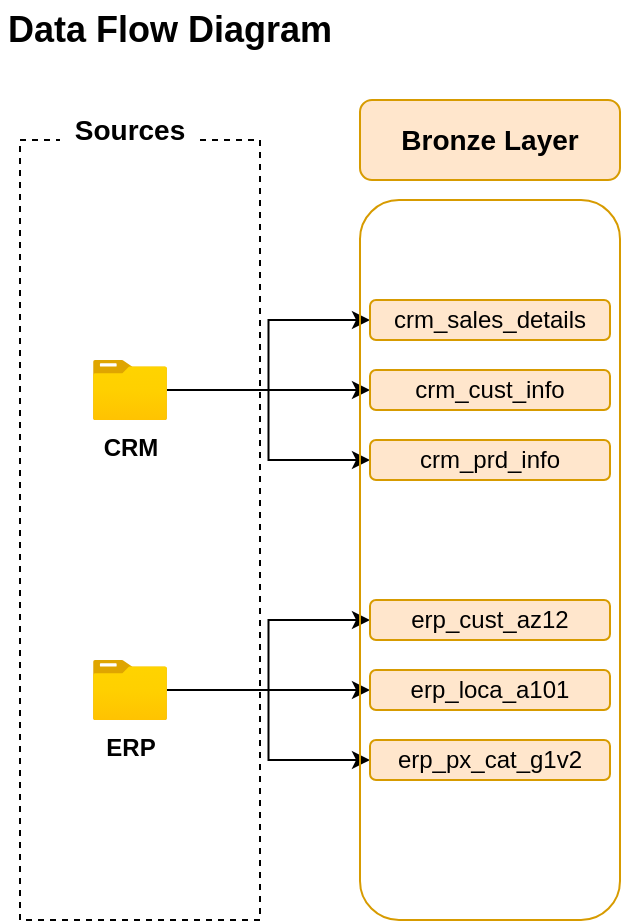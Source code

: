 <mxfile version="26.2.12">
  <diagram name="Page-1" id="0LNKVhPUzi13Xgiggo9s">
    <mxGraphModel dx="788" dy="417" grid="1" gridSize="10" guides="1" tooltips="1" connect="1" arrows="1" fold="1" page="1" pageScale="1" pageWidth="1100" pageHeight="1700" math="0" shadow="0">
      <root>
        <mxCell id="0" />
        <mxCell id="1" parent="0" />
        <mxCell id="12R4M4iDwF45-xOf5L9s-1" value="&lt;b&gt;&lt;font style=&quot;font-size: 18px;&quot;&gt;Data Flow Diagram&lt;/font&gt;&lt;/b&gt;" style="text;html=1;align=center;verticalAlign=middle;whiteSpace=wrap;rounded=0;" vertex="1" parent="1">
          <mxGeometry x="20" y="30" width="170" height="30" as="geometry" />
        </mxCell>
        <mxCell id="12R4M4iDwF45-xOf5L9s-2" value="" style="rounded=0;whiteSpace=wrap;html=1;fillColor=none;dashed=1;" vertex="1" parent="1">
          <mxGeometry x="30" y="100" width="120" height="390" as="geometry" />
        </mxCell>
        <mxCell id="12R4M4iDwF45-xOf5L9s-3" value="&lt;font style=&quot;font-size: 14px;&quot;&gt;&lt;b&gt;Sources&lt;/b&gt;&lt;/font&gt;" style="text;html=1;align=center;verticalAlign=middle;whiteSpace=wrap;rounded=0;fillColor=default;" vertex="1" parent="1">
          <mxGeometry x="50" y="80" width="70" height="30" as="geometry" />
        </mxCell>
        <mxCell id="12R4M4iDwF45-xOf5L9s-18" style="edgeStyle=orthogonalEdgeStyle;rounded=0;orthogonalLoop=1;jettySize=auto;html=1;" edge="1" parent="1" source="12R4M4iDwF45-xOf5L9s-4" target="12R4M4iDwF45-xOf5L9s-10">
          <mxGeometry relative="1" as="geometry" />
        </mxCell>
        <mxCell id="12R4M4iDwF45-xOf5L9s-19" style="edgeStyle=orthogonalEdgeStyle;rounded=0;orthogonalLoop=1;jettySize=auto;html=1;entryX=0;entryY=0.5;entryDx=0;entryDy=0;" edge="1" parent="1" source="12R4M4iDwF45-xOf5L9s-4" target="12R4M4iDwF45-xOf5L9s-11">
          <mxGeometry relative="1" as="geometry" />
        </mxCell>
        <mxCell id="12R4M4iDwF45-xOf5L9s-20" style="edgeStyle=orthogonalEdgeStyle;rounded=0;orthogonalLoop=1;jettySize=auto;html=1;entryX=0;entryY=0.5;entryDx=0;entryDy=0;" edge="1" parent="1" source="12R4M4iDwF45-xOf5L9s-4" target="12R4M4iDwF45-xOf5L9s-9">
          <mxGeometry relative="1" as="geometry" />
        </mxCell>
        <mxCell id="12R4M4iDwF45-xOf5L9s-4" value="&lt;b&gt;CRM&lt;/b&gt;" style="image;aspect=fixed;html=1;points=[];align=center;fontSize=12;image=img/lib/azure2/general/Folder_Blank.svg;" vertex="1" parent="1">
          <mxGeometry x="66.52" y="210" width="36.96" height="30" as="geometry" />
        </mxCell>
        <mxCell id="12R4M4iDwF45-xOf5L9s-21" style="edgeStyle=orthogonalEdgeStyle;rounded=0;orthogonalLoop=1;jettySize=auto;html=1;" edge="1" parent="1" source="12R4M4iDwF45-xOf5L9s-5" target="12R4M4iDwF45-xOf5L9s-14">
          <mxGeometry relative="1" as="geometry" />
        </mxCell>
        <mxCell id="12R4M4iDwF45-xOf5L9s-23" style="edgeStyle=orthogonalEdgeStyle;rounded=0;orthogonalLoop=1;jettySize=auto;html=1;entryX=0;entryY=0.5;entryDx=0;entryDy=0;" edge="1" parent="1" source="12R4M4iDwF45-xOf5L9s-5" target="12R4M4iDwF45-xOf5L9s-15">
          <mxGeometry relative="1" as="geometry" />
        </mxCell>
        <mxCell id="12R4M4iDwF45-xOf5L9s-24" style="edgeStyle=orthogonalEdgeStyle;rounded=0;orthogonalLoop=1;jettySize=auto;html=1;entryX=0;entryY=0.5;entryDx=0;entryDy=0;" edge="1" parent="1" source="12R4M4iDwF45-xOf5L9s-5" target="12R4M4iDwF45-xOf5L9s-13">
          <mxGeometry relative="1" as="geometry" />
        </mxCell>
        <mxCell id="12R4M4iDwF45-xOf5L9s-5" value="&lt;b&gt;ERP&lt;/b&gt;" style="image;aspect=fixed;html=1;points=[];align=center;fontSize=12;image=img/lib/azure2/general/Folder_Blank.svg;" vertex="1" parent="1">
          <mxGeometry x="66.52" y="360" width="36.96" height="30" as="geometry" />
        </mxCell>
        <mxCell id="12R4M4iDwF45-xOf5L9s-6" value="" style="rounded=1;whiteSpace=wrap;html=1;fillColor=none;strokeColor=#d79b00;" vertex="1" parent="1">
          <mxGeometry x="200" y="130" width="130" height="360" as="geometry" />
        </mxCell>
        <mxCell id="12R4M4iDwF45-xOf5L9s-7" value="&lt;b&gt;&lt;font style=&quot;font-size: 14px;&quot;&gt;Bronze Layer&lt;/font&gt;&lt;/b&gt;" style="rounded=1;whiteSpace=wrap;html=1;fillColor=#ffe6cc;strokeColor=#d79b00;" vertex="1" parent="1">
          <mxGeometry x="200" y="80" width="130" height="40" as="geometry" />
        </mxCell>
        <mxCell id="12R4M4iDwF45-xOf5L9s-9" value="&lt;font style=&quot;font-size: 12px;&quot;&gt;crm_sales_details&lt;/font&gt;" style="rounded=1;whiteSpace=wrap;html=1;fillColor=#ffe6cc;strokeColor=#d79b00;" vertex="1" parent="1">
          <mxGeometry x="205" y="180" width="120" height="20" as="geometry" />
        </mxCell>
        <mxCell id="12R4M4iDwF45-xOf5L9s-10" value="&lt;font style=&quot;font-size: 12px;&quot;&gt;crm_cust_info&lt;/font&gt;" style="rounded=1;whiteSpace=wrap;html=1;fillColor=#ffe6cc;strokeColor=#d79b00;" vertex="1" parent="1">
          <mxGeometry x="205" y="215" width="120" height="20" as="geometry" />
        </mxCell>
        <mxCell id="12R4M4iDwF45-xOf5L9s-11" value="&lt;font style=&quot;font-size: 12px;&quot;&gt;crm_prd_info&lt;/font&gt;" style="rounded=1;whiteSpace=wrap;html=1;fillColor=#ffe6cc;strokeColor=#d79b00;" vertex="1" parent="1">
          <mxGeometry x="205" y="250" width="120" height="20" as="geometry" />
        </mxCell>
        <mxCell id="12R4M4iDwF45-xOf5L9s-13" value="&lt;font style=&quot;font-size: 12px;&quot;&gt;erp_cust_az12&lt;/font&gt;" style="rounded=1;whiteSpace=wrap;html=1;fillColor=#ffe6cc;strokeColor=#d79b00;" vertex="1" parent="1">
          <mxGeometry x="205" y="330" width="120" height="20" as="geometry" />
        </mxCell>
        <mxCell id="12R4M4iDwF45-xOf5L9s-14" value="erp_loca_a101" style="rounded=1;whiteSpace=wrap;html=1;fillColor=#ffe6cc;strokeColor=#d79b00;" vertex="1" parent="1">
          <mxGeometry x="205" y="365" width="120" height="20" as="geometry" />
        </mxCell>
        <mxCell id="12R4M4iDwF45-xOf5L9s-15" value="&lt;font style=&quot;font-size: 12px;&quot;&gt;erp_px_cat_g1v2&lt;/font&gt;" style="rounded=1;whiteSpace=wrap;html=1;fillColor=#ffe6cc;strokeColor=#d79b00;" vertex="1" parent="1">
          <mxGeometry x="205" y="400" width="120" height="20" as="geometry" />
        </mxCell>
      </root>
    </mxGraphModel>
  </diagram>
</mxfile>
